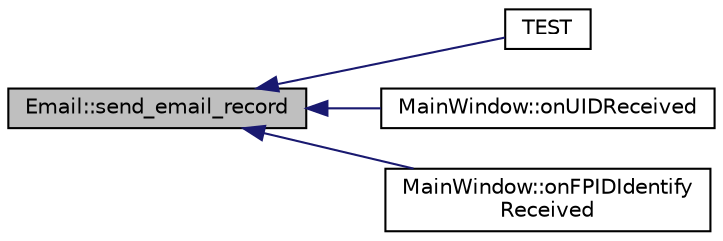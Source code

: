 digraph "Email::send_email_record"
{
  edge [fontname="Helvetica",fontsize="10",labelfontname="Helvetica",labelfontsize="10"];
  node [fontname="Helvetica",fontsize="10",shape=record];
  rankdir="LR";
  Node1 [label="Email::send_email_record",height=0.2,width=0.4,color="black", fillcolor="grey75", style="filled", fontcolor="black"];
  Node1 -> Node2 [dir="back",color="midnightblue",fontsize="10",style="solid"];
  Node2 [label="TEST",height=0.2,width=0.4,color="black", fillcolor="white", style="filled",URL="$test_email_8h.html#a56bfa94f212630bd193e1cf2b816a9a3"];
  Node1 -> Node3 [dir="back",color="midnightblue",fontsize="10",style="solid"];
  Node3 [label="MainWindow::onUIDReceived",height=0.2,width=0.4,color="black", fillcolor="white", style="filled",URL="$class_main_window.html#ac8e92844161faf8c2dd4a11e69a57b11",tooltip="Triggered whe Student card detected, update attendance list updated and send attendance record email..."];
  Node1 -> Node4 [dir="back",color="midnightblue",fontsize="10",style="solid"];
  Node4 [label="MainWindow::onFPIDIdentify\lReceived",height=0.2,width=0.4,color="black", fillcolor="white", style="filled",URL="$class_main_window.html#a12c1711cb7ef466a1ccb9d31fc6e2657",tooltip="Triggered whe Student card detected, update attendance list updated and send attendance record email..."];
}
